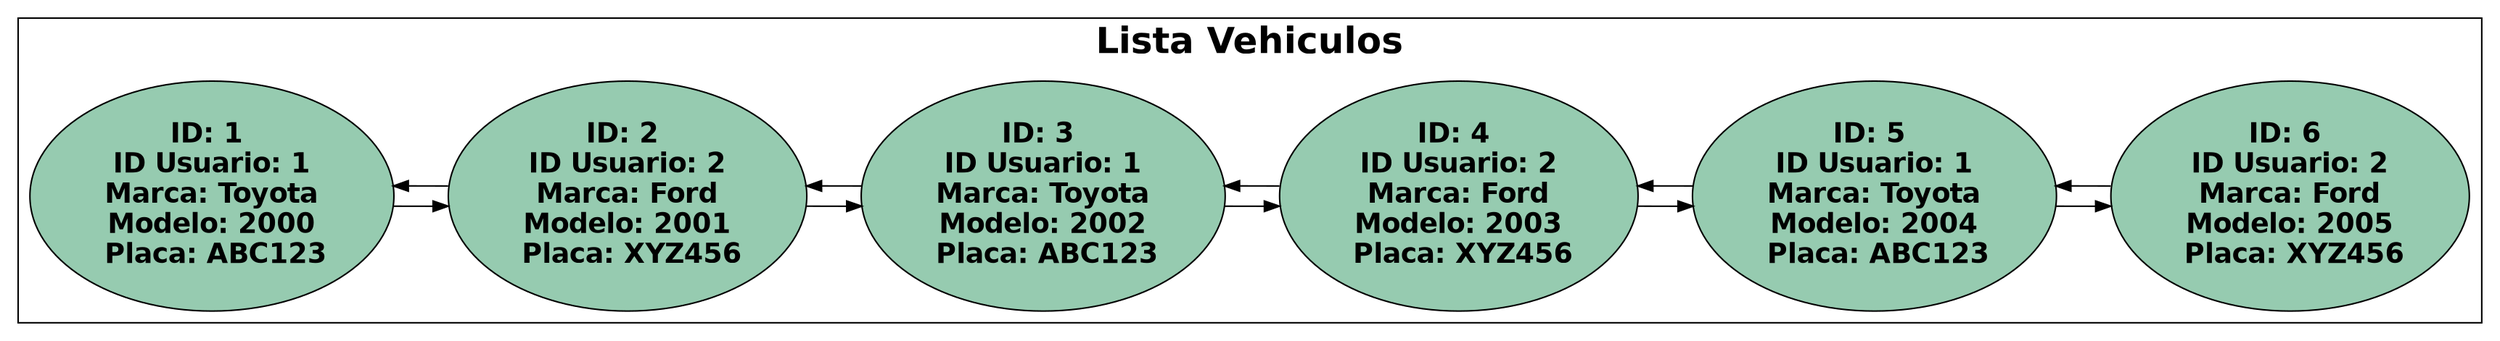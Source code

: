 digraph G {
    node [shape=ellipse];
    rankdir=LR;
    subgraph cluster_0 {
        label = "Lista Vehiculos";
        lalbelloc = "t";
        fontsize = 24;
        fontname = "Helvetica-Bold";
n0 [label = "ID: 1 \n ID Usuario: 1 \n Marca: Toyota \n Modelo: 2000 \n Placa: ABC123"style="filled" fillcolor="#96cbb0" fontname="Helvetica-Bold" fontsize = 18];
n1 [label = "ID: 2 \n ID Usuario: 2 \n Marca: Ford \n Modelo: 2001 \n Placa: XYZ456"style="filled" fillcolor="#96cbb0" fontname="Helvetica-Bold" fontsize = 18];
n2 [label = "ID: 3 \n ID Usuario: 1 \n Marca: Toyota \n Modelo: 2002 \n Placa: ABC123"style="filled" fillcolor="#96cbb0" fontname="Helvetica-Bold" fontsize = 18];
n3 [label = "ID: 4 \n ID Usuario: 2 \n Marca: Ford \n Modelo: 2003 \n Placa: XYZ456"style="filled" fillcolor="#96cbb0" fontname="Helvetica-Bold" fontsize = 18];
n4 [label = "ID: 5 \n ID Usuario: 1 \n Marca: Toyota \n Modelo: 2004 \n Placa: ABC123"style="filled" fillcolor="#96cbb0" fontname="Helvetica-Bold" fontsize = 18];
n5 [label = "ID: 6 \n ID Usuario: 2 \n Marca: Ford \n Modelo: 2005 \n Placa: XYZ456"style="filled" fillcolor="#96cbb0" fontname="Helvetica-Bold" fontsize = 18];
        n0 -> n1;
        n1 -> n0;
        n1 -> n2;
        n2 -> n1;
        n2 -> n3;
        n3 -> n2;
        n3 -> n4;
        n4 -> n3;
        n4 -> n5;
        n5 -> n4;
    }
}
